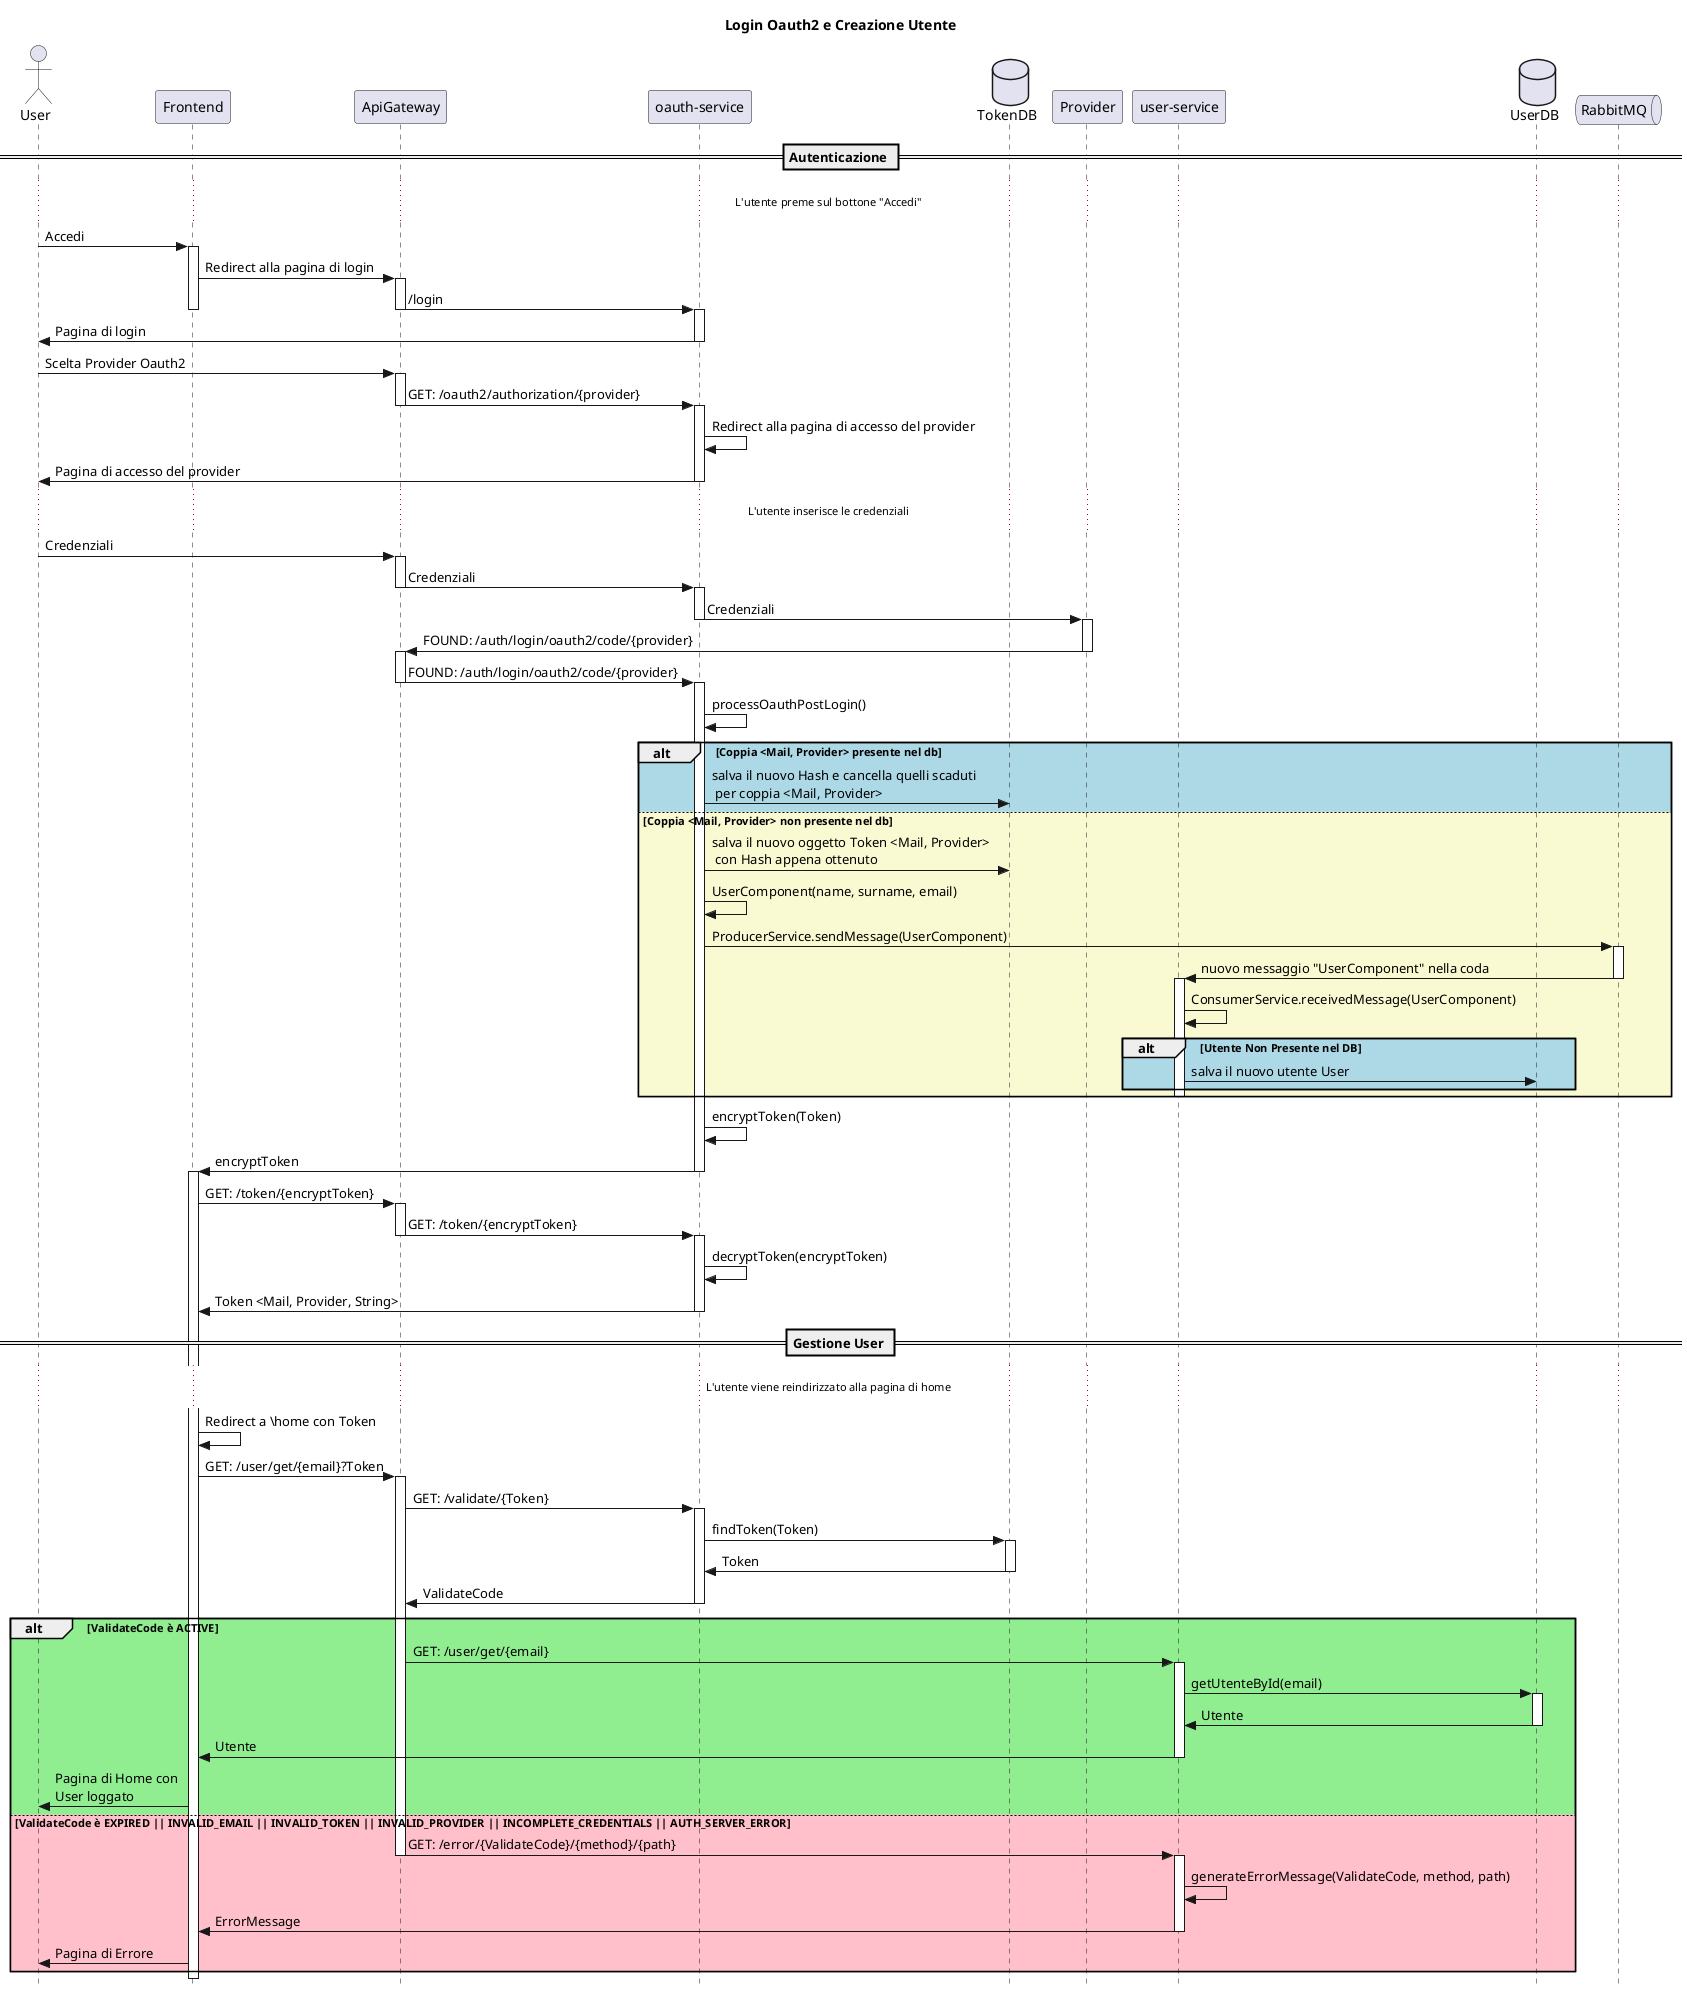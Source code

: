 @startuml
'https://plantuml.com/sequence-diagram

skinparam style strictuml

title Login Oauth2 e Creazione Utente

actor User
participant Frontend
participant ApiGateway as api
participant "oauth-service" as oauthS
database "TokenDB" as tokendb
participant Provider
participant "user-service" as userS
database "UserDB" as userdb
queue "RabbitMQ" as rabbitmq

== Autenticazione ==

... L'utente preme sul bottone "Accedi" ...
User -> Frontend: Accedi
activate Frontend
Frontend -> api: Redirect alla pagina di login
activate api
api -> oauthS: /login
deactivate api
deactivate Frontend
activate oauthS
oauthS -> User: Pagina di login
deactivate oauthS

User -> api: Scelta Provider Oauth2
activate api
api -> oauthS: GET: /oauth2/authorization/{provider}
deactivate api

activate oauthS
oauthS -> oauthS: Redirect alla pagina di accesso del provider
oauthS -> User: Pagina di accesso del provider
deactivate oauthS

... L'utente inserisce le credenziali ...

User -> api: Credenziali
activate api
api -> oauthS: Credenziali
deactivate api
activate oauthS
oauthS -> Provider: Credenziali
deactivate oauthS
activate Provider
Provider -> api: FOUND: /auth/login/oauth2/code/{provider}
deactivate Provider
activate api
api -> oauthS: FOUND: /auth/login/oauth2/code/{provider}
deactivate api
activate oauthS
oauthS->oauthS: processOauthPostLogin()
alt #LightBlue Coppia <Mail, Provider> presente nel db
    oauthS-> tokendb: salva il nuovo Hash e cancella quelli scaduti\n per coppia <Mail, Provider>
else #LightGoldenRodYellow Coppia <Mail, Provider> non presente nel db
    oauthS-> tokendb: salva il nuovo oggetto Token <Mail, Provider> \n con Hash appena ottenuto
    oauthS -> oauthS: UserComponent(name, surname, email)
    oauthS-> rabbitmq: ProducerService.sendMessage(UserComponent)
    activate rabbitmq
    rabbitmq -> userS: nuovo messaggio "UserComponent" nella coda
    deactivate rabbitmq
    activate userS
    userS -> userS: ConsumerService.receivedMessage(UserComponent)

    alt #LightBlue Utente Non Presente nel DB
        userS->userdb: salva il nuovo utente User
    end

    deactivate userS
end


oauthS -> oauthS: encryptToken(Token)
oauthS -> Frontend: encryptToken
deactivate oauthS
activate Frontend
Frontend -> api: GET: /token/{encryptToken}
activate api
api -> oauthS: GET: /token/{encryptToken}
deactivate api
activate oauthS
oauthS -> oauthS: decryptToken(encryptToken)
oauthS -> Frontend: Token <Mail, Provider, String>
deactivate oauthS


== Gestione User ==

... L'utente viene reindirizzato alla pagina di home ...

Frontend -> Frontend: Redirect a \home con Token

Frontend -> api: GET: /user/get/{email}?Token
activate api
api -> oauthS: GET: /validate/{Token}
activate oauthS
oauthS -> tokendb: findToken(Token)
activate tokendb
tokendb -> oauthS: Token
deactivate tokendb
oauthS -> api: ValidateCode
deactivate oauthS

alt #LightGreen ValidateCode è ACTIVE
    api-> userS: GET: /user/get/{email}
    activate userS
    userS -> userdb: getUtenteById(email)
    activate userdb
    userdb -> userS: Utente
    deactivate userdb
    userS -> Frontend: Utente
    deactivate userS
    Frontend -> User: Pagina di Home con \nUser loggato
else #Pink ValidateCode è EXPIRED || INVALID_EMAIL || INVALID_TOKEN || INVALID_PROVIDER || INCOMPLETE_CREDENTIALS || AUTH_SERVER_ERROR
    api -> userS: GET: /error/{ValidateCode}/{method}/{path}
    deactivate api
    activate userS
    userS -> userS: generateErrorMessage(ValidateCode, method, path)
    userS -> Frontend: ErrorMessage
    deactivate userS
    Frontend -> User: Pagina di Errore
end
deactivate Frontend

@enduml